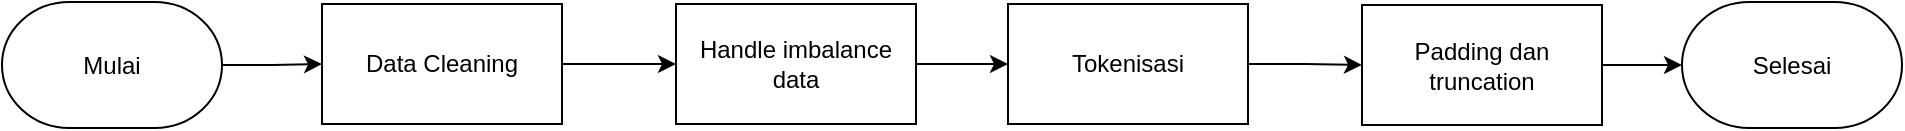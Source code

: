 <mxfile version="24.4.2" type="github">
  <diagram name="Page-1" id="6F5gO69ql-gFi3o_HPh0">
    <mxGraphModel dx="2140" dy="565" grid="1" gridSize="10" guides="1" tooltips="1" connect="1" arrows="1" fold="1" page="1" pageScale="1" pageWidth="850" pageHeight="1100" math="0" shadow="0">
      <root>
        <mxCell id="0" />
        <mxCell id="1" parent="0" />
        <mxCell id="WN4V7itdwWJBg9gGsL8r-7" style="edgeStyle=orthogonalEdgeStyle;rounded=0;orthogonalLoop=1;jettySize=auto;html=1;" edge="1" parent="1" source="WN4V7itdwWJBg9gGsL8r-1" target="WN4V7itdwWJBg9gGsL8r-3">
          <mxGeometry relative="1" as="geometry" />
        </mxCell>
        <mxCell id="WN4V7itdwWJBg9gGsL8r-1" value="Mulai" style="fixedSize=1;html=1;shape=mxgraph.flowchart.terminator;whiteSpace=wrap;" vertex="1" parent="1">
          <mxGeometry x="-820" y="163" width="110" height="63" as="geometry" />
        </mxCell>
        <mxCell id="WN4V7itdwWJBg9gGsL8r-2" value="Selesai" style="fixedSize=1;html=1;shape=mxgraph.flowchart.terminator;whiteSpace=wrap;" vertex="1" parent="1">
          <mxGeometry x="20" y="163" width="110" height="63" as="geometry" />
        </mxCell>
        <mxCell id="WN4V7itdwWJBg9gGsL8r-8" style="edgeStyle=orthogonalEdgeStyle;rounded=0;orthogonalLoop=1;jettySize=auto;html=1;entryX=0;entryY=0.5;entryDx=0;entryDy=0;" edge="1" parent="1" source="WN4V7itdwWJBg9gGsL8r-3" target="WN4V7itdwWJBg9gGsL8r-4">
          <mxGeometry relative="1" as="geometry" />
        </mxCell>
        <mxCell id="WN4V7itdwWJBg9gGsL8r-3" value="Da&lt;span style=&quot;color: rgba(0, 0, 0, 0); font-family: monospace; font-size: 0px; text-align: start; text-wrap: nowrap;&quot;&gt;%3CmxGraphModel%3E%3Croot%3E%3CmxCell%20id%3D%220%22%2F%3E%3CmxCell%20id%3D%221%22%20parent%3D%220%22%2F%3E%3CmxCell%20id%3D%222%22%20value%3D%22Selesai%22%20style%3D%22fixedSize%3D1%3Bhtml%3D1%3Bshape%3Dmxgraph.flowchart.terminator%3BwhiteSpace%3Dwrap%3B%22%20vertex%3D%221%22%20parent%3D%221%22%3E%3CmxGeometry%20x%3D%22-333%22%20y%3D%22135.5%22%20width%3D%22110%22%20height%3D%2263%22%20as%3D%22geometry%22%2F%3E%3C%2FmxCell%3E%3C%2Froot%3E%3C%2FmxGraphModel%3E&lt;/span&gt;ta Cleaning" style="rounded=0;whiteSpace=wrap;html=1;" vertex="1" parent="1">
          <mxGeometry x="-660" y="164" width="120" height="60" as="geometry" />
        </mxCell>
        <mxCell id="WN4V7itdwWJBg9gGsL8r-11" style="edgeStyle=orthogonalEdgeStyle;rounded=0;orthogonalLoop=1;jettySize=auto;html=1;" edge="1" parent="1" source="WN4V7itdwWJBg9gGsL8r-4" target="WN4V7itdwWJBg9gGsL8r-5">
          <mxGeometry relative="1" as="geometry" />
        </mxCell>
        <mxCell id="WN4V7itdwWJBg9gGsL8r-4" value="Handle imbalance data" style="rounded=0;whiteSpace=wrap;html=1;" vertex="1" parent="1">
          <mxGeometry x="-483" y="164" width="120" height="60" as="geometry" />
        </mxCell>
        <mxCell id="WN4V7itdwWJBg9gGsL8r-12" style="edgeStyle=orthogonalEdgeStyle;rounded=0;orthogonalLoop=1;jettySize=auto;html=1;" edge="1" parent="1" source="WN4V7itdwWJBg9gGsL8r-5" target="WN4V7itdwWJBg9gGsL8r-6">
          <mxGeometry relative="1" as="geometry" />
        </mxCell>
        <mxCell id="WN4V7itdwWJBg9gGsL8r-5" value="Tokenisasi" style="rounded=0;whiteSpace=wrap;html=1;" vertex="1" parent="1">
          <mxGeometry x="-317" y="164" width="120" height="60" as="geometry" />
        </mxCell>
        <mxCell id="WN4V7itdwWJBg9gGsL8r-13" style="edgeStyle=orthogonalEdgeStyle;rounded=0;orthogonalLoop=1;jettySize=auto;html=1;" edge="1" parent="1" source="WN4V7itdwWJBg9gGsL8r-6" target="WN4V7itdwWJBg9gGsL8r-2">
          <mxGeometry relative="1" as="geometry" />
        </mxCell>
        <mxCell id="WN4V7itdwWJBg9gGsL8r-6" value="Padding dan truncation" style="rounded=0;whiteSpace=wrap;html=1;" vertex="1" parent="1">
          <mxGeometry x="-140" y="164.5" width="120" height="60" as="geometry" />
        </mxCell>
      </root>
    </mxGraphModel>
  </diagram>
</mxfile>
